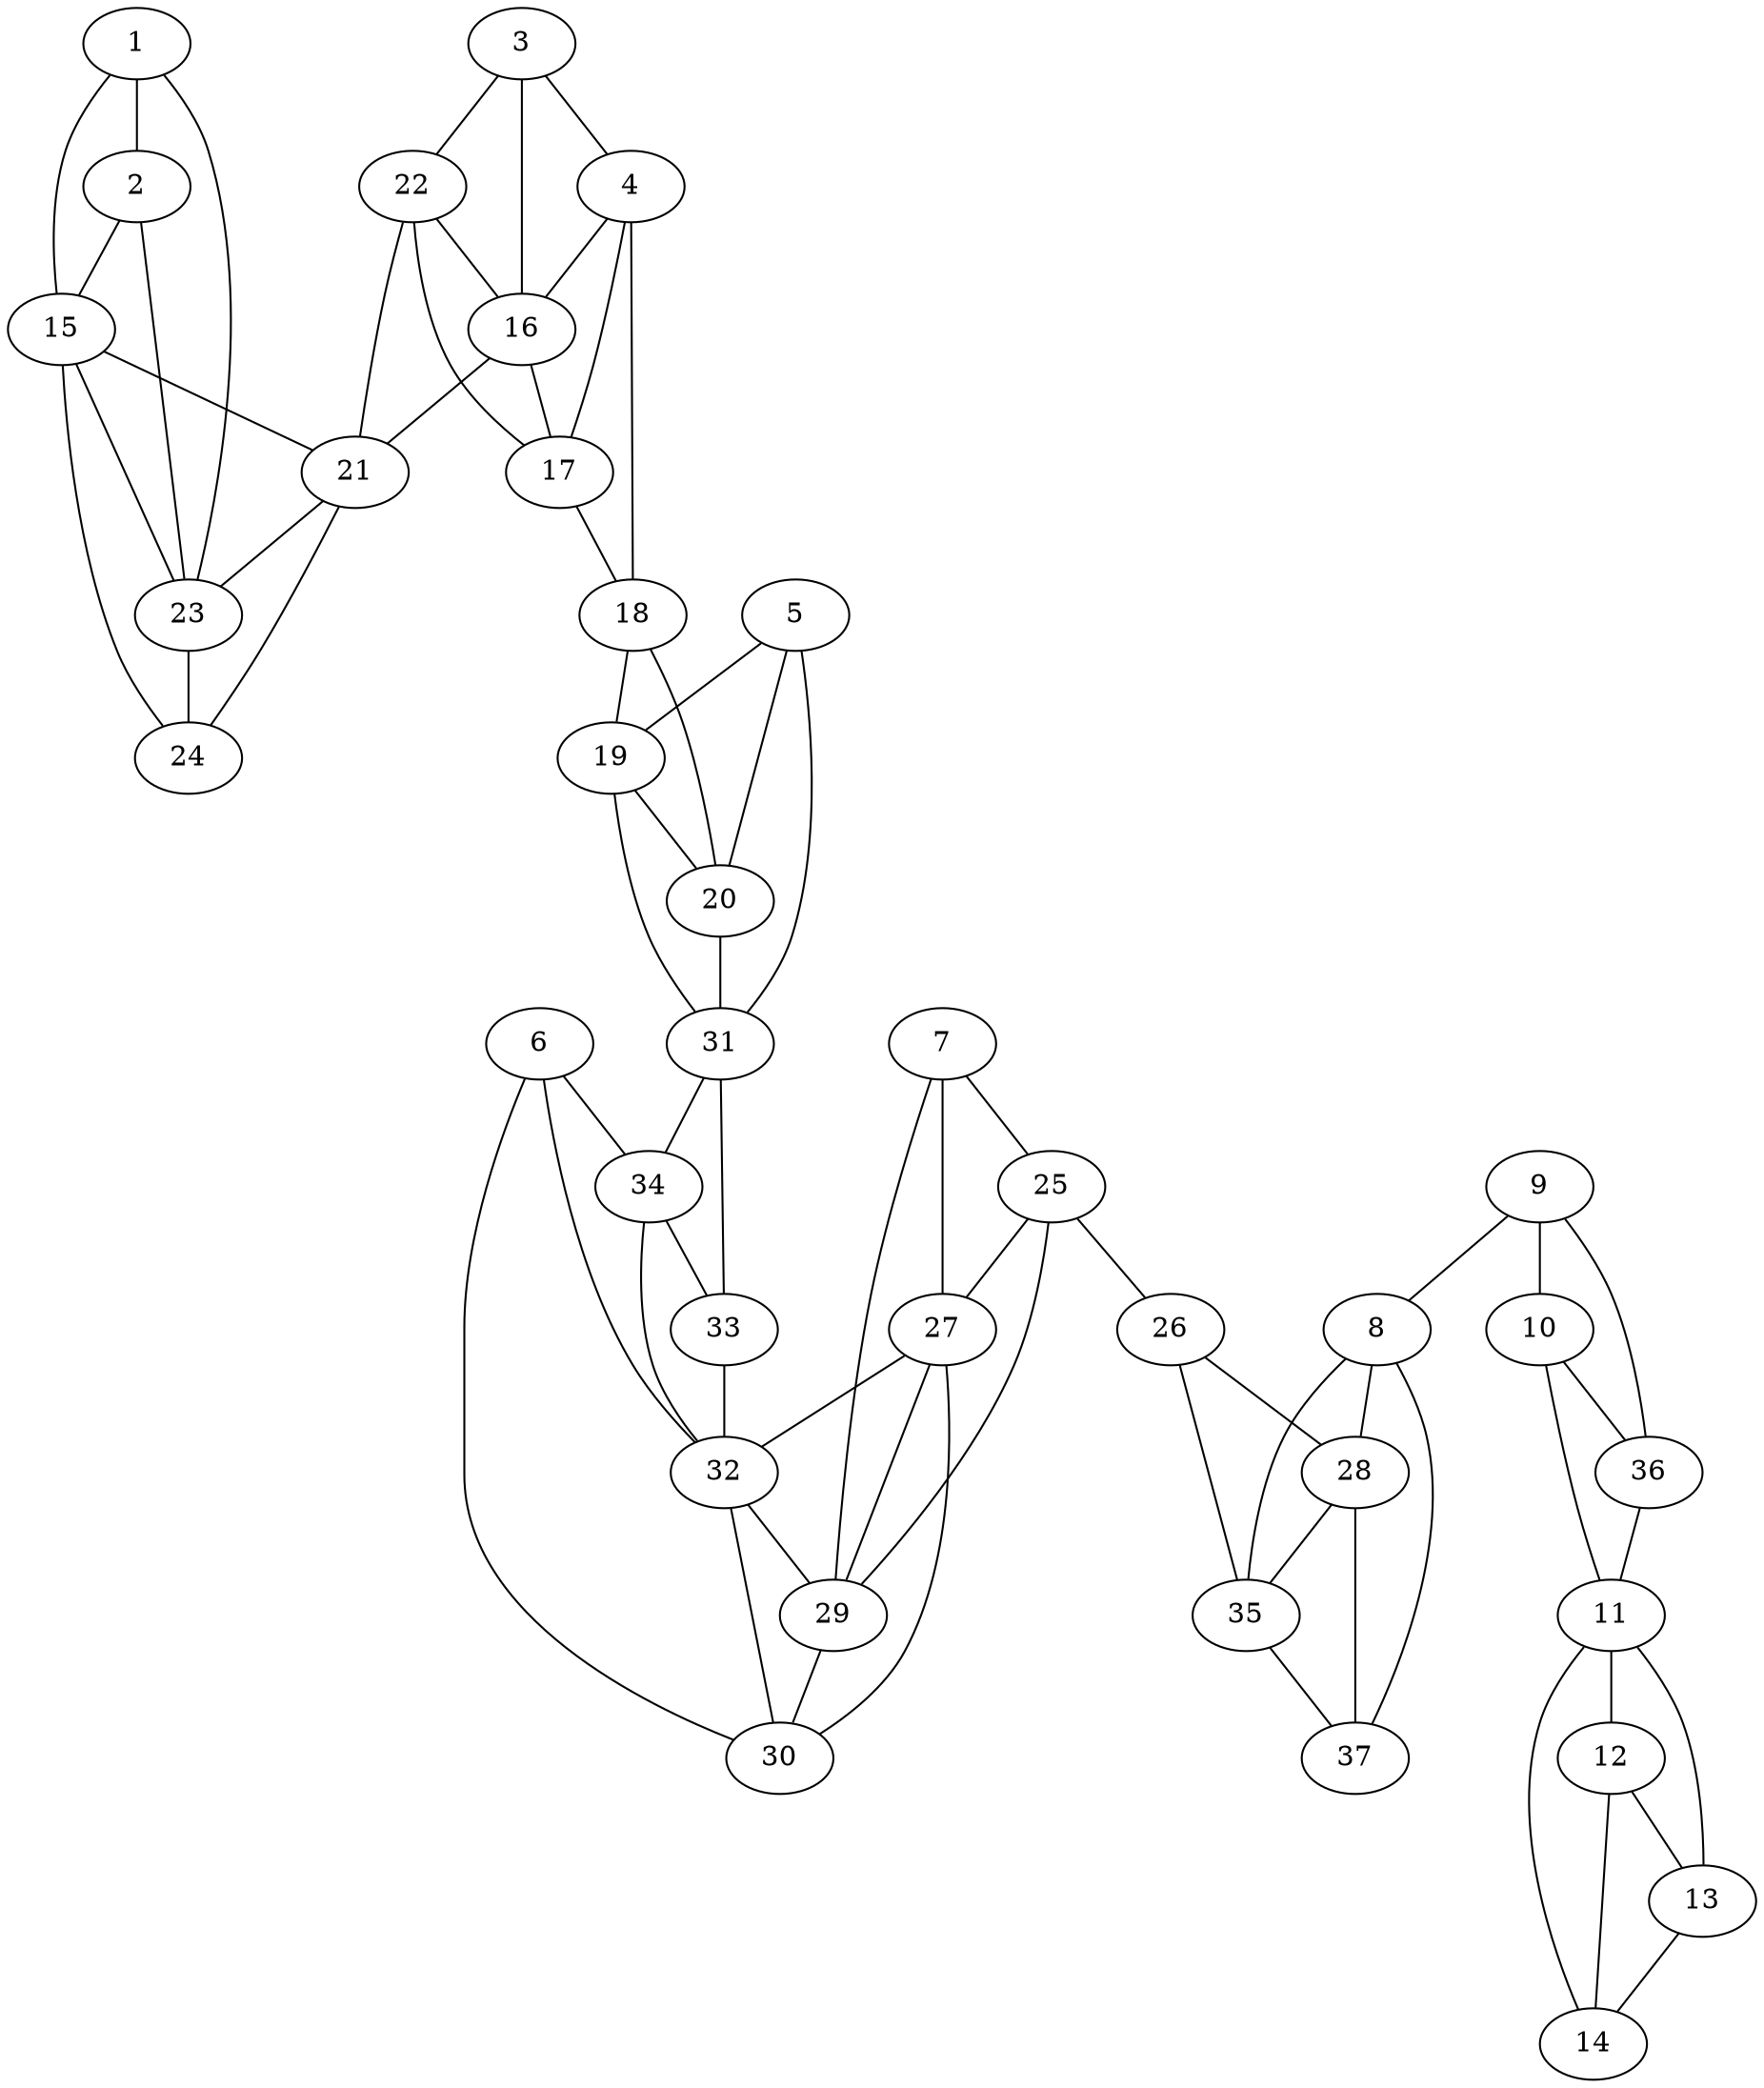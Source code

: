 graph pdb1k3c {
	1	 [aaLength=8,
		sequence=PQELEAYG,
		type=0];
	2	 [aaLength=8,
		sequence=YDLLYQEE,
		type=0];
	1 -- 2	 [distance0="26.90723",
		frequency=1,
		type0=1];
	15	 [aaLength=4,
		sequence=DIVY,
		type=1];
	1 -- 15	 [distance0="60.69291",
		frequency=1,
		type0=2];
	23	 [aaLength=3,
		sequence=GVL,
		type=1];
	1 -- 23	 [distance0="70.41754",
		frequency=1,
		type0=3];
	2 -- 15	 [distance0="53.65105",
		frequency=1,
		type0=2];
	2 -- 23	 [distance0="56.15545",
		distance1="10.0",
		frequency=2,
		type0=3,
		type1=4];
	3	 [aaLength=15,
		sequence=PETWQHLKGLVTRQL,
		type=0];
	4	 [aaLength=10,
		sequence=AWQAHFVKNM,
		type=0];
	3 -- 4	 [distance0="44.92413",
		frequency=1,
		type0=1];
	22	 [aaLength=3,
		sequence=KPL,
		type=1];
	3 -- 22	 [distance0="53.7229",
		frequency=1,
		type0=2];
	16	 [aaLength=9,
		sequence=RLFVVDAFC,
		type=1];
	3 -- 16	 [distance0="56.51681",
		distance1="3.0",
		frequency=2,
		type0=3,
		type1=4];
	17	 [aaLength=7,
		sequence=LSVRFIT,
		type=1];
	4 -- 17	 [distance0="48.86895",
		frequency=1,
		type0=2];
	4 -- 16	 [distance0="54.14955",
		frequency=1,
		type0=3];
	18	 [aaLength=6,
		sequence=FIVMNG,
		type=1];
	4 -- 18	 [distance0="15.0",
		frequency=1,
		type0=4];
	5	 [aaLength=17,
		sequence=GEMKKGMFSMMNYLLPL,
		type=0];
	19	 [aaLength=5,
		sequence=MQLIG,
		type=1];
	5 -- 19	 [distance0="36.50447",
		frequency=1,
		type0=1];
	20	 [aaLength=5,
		sequence=FVAFN,
		type=1];
	5 -- 20	 [distance0="39.91962",
		frequency=1,
		type0=2];
	31	 [aaLength=4,
		sequence=ASMH,
		type=1];
	5 -- 31	 [distance0="40.40515",
		distance1="3.0",
		frequency=2,
		type0=3,
		type1=4];
	6	 [aaLength=6,
		sequence=GKTTLS,
		type=0];
	30	 [aaLength=5,
		sequence=EHGWD,
		type=1];
	6 -- 30	 [distance0="33.8375",
		frequency=1,
		type0=3];
	32	 [aaLength=4,
		sequence=RLIG,
		type=1];
	6 -- 32	 [distance0="31.25662",
		distance1="5.0",
		frequency=2,
		type0=2,
		type1=4];
	34	 [aaLength=5,
		sequence=VAVFF,
		type=1];
	6 -- 34	 [distance0="30.91887",
		frequency=1,
		type0=1];
	7	 [aaLength=6,
		sequence=PEIYNA,
		type=0];
	25	 [aaLength=3,
		sequence=LLE,
		type=1];
	7 -- 25	 [distance0="36.63575",
		distance1="5.0",
		frequency=2,
		type0=1,
		type1=4];
	27	 [aaLength=5,
		sequence=GCYAK,
		type=1];
	7 -- 27	 [distance0="37.64543",
		frequency=1,
		type0=2];
	29	 [aaLength=4,
		sequence=GVFN,
		type=1];
	7 -- 29	 [distance0="40.76982",
		frequency=1,
		type0=3];
	8	 [aaLength=10,
		sequence=ADQTQYHFLS,
		type=0];
	28	 [aaLength=4,
		sequence=SKAG,
		type=1];
	8 -- 28	 [distance0="30.41337",
		frequency=1,
		type0=3];
	35	 [aaLength=7,
		sequence=TKVIFLT,
		type=1];
	8 -- 35	 [distance0="25.23832",
		frequency=1,
		type0=2];
	37	 [aaLength=3,
		sequence=VSR,
		type=1];
	8 -- 37	 [distance0="14.86516",
		frequency=1,
		type0=1];
	9	 [aaLength=15,
		sequence=PTQYAEVLVKRMQAA,
		type=0];
	9 -- 8	 [distance0="42.6346",
		frequency=1,
		type0=3];
	10	 [aaLength=13,
		sequence=SIKDTRAIIDAIL,
		type=0];
	9 -- 10	 [distance0="40.51224",
		frequency=1,
		type0=2];
	36	 [aaLength=6,
		sequence=QAYLVN,
		type=1];
	9 -- 36	 [distance0="26.90816",
		distance1="2.0",
		frequency=2,
		type0=1,
		type1=4];
	10 -- 36	 [distance0="25.58545",
		frequency=1,
		type0=1];
	11	 [aaLength=4,
		sequence=TKIL,
		type=0];
	11 -- 10	 [distance0="41.60886",
		frequency=1,
		type0=2];
	13	 [aaLength=6,
		sequence=PAGAAL,
		type=0];
	11 -- 13	 [distance0="47.77594",
		frequency=1,
		type0=3];
	12	 [aaLength=22,
		sequence=PEQWQEKAETLAKLFIDNFDKY,
		type=0];
	11 -- 12	 [distance0="17.10719",
		distance1="8.0",
		frequency=2,
		type0=1,
		type1=4];
	12 -- 13	 [distance0="32.01077",
		distance1="3.0",
		frequency=2,
		type0=2,
		type1=4];
	14	 [aaLength=3,
		sequence=VAA,
		type=0];
	13 -- 14	 [distance0="11.36612",
		distance1="0.0",
		frequency=2,
		type0=1,
		type1=5];
	14 -- 11	 [distance0="48.92824",
		frequency=1,
		type0=3];
	14 -- 12	 [distance0="34.96605",
		frequency=1,
		type0=2];
	21	 [aaLength=4,
		sequence=KYIV,
		type=1];
	15 -- 21	 [distance0="48.0",
		frequency=1,
		type0=3];
	15 -- 23	 [distance0="25.0",
		frequency=1,
		type0=1];
	24	 [aaLength=3,
		sequence=VAV,
		type=1];
	15 -- 24	 [distance0="33.0",
		frequency=1,
		type0=2];
	16 -- 17	 [distance0="16.0",
		distance1="7.0",
		frequency=2,
		type0=1,
		type1=4];
	16 -- 21	 [distance0="47.0",
		frequency=1,
		type0=3];
	17 -- 22	 [distance0="38.0",
		frequency=1,
		type0=3];
	17 -- 18	 [distance0="34.0",
		frequency=1,
		type0=2];
	18 -- 19	 [distance0="32.0",
		frequency=1,
		type0=2];
	18 -- 20	 [distance0="23.0",
		distance1="17.0",
		frequency=2,
		type0=1,
		type1=4];
	19 -- 20	 [distance0="9.0",
		frequency=1,
		type0=1];
	19 -- 31	 [distance0="30.0",
		frequency=1,
		type0=2];
	20 -- 31	 [distance0="39.0",
		frequency=1,
		type0=3];
	21 -- 23	 [distance0="23.0",
		frequency=1,
		type0=2];
	21 -- 24	 [distance0="15.0",
		frequency=1,
		type0=1];
	22 -- 16	 [distance0="22.0",
		frequency=1,
		type0=1];
	22 -- 21	 [distance0="25.0",
		frequency=1,
		type0=2];
	23 -- 24	 [distance0="8.0",
		distance1="5.0",
		frequency=2,
		type0=1,
		type1=4];
	26	 [aaLength=4,
		sequence=RVSY,
		type=1];
	25 -- 26	 [distance0="24.0",
		distance1="21.0",
		frequency=2,
		type0=1,
		type1=4];
	25 -- 27	 [distance0="25.0",
		frequency=1,
		type0=2];
	25 -- 29	 [distance0="32.0",
		frequency=1,
		type0=3];
	26 -- 28	 [distance0="16.0",
		distance1="12.0",
		frequency=2,
		type0=1,
		type1=4];
	26 -- 35	 [distance0="22.0",
		frequency=1,
		type0=2];
	27 -- 29	 [distance0="7.0",
		frequency=1,
		type0=1];
	27 -- 30	 [distance0="14.0",
		frequency=1,
		type0=2];
	27 -- 32	 [distance0="20.0",
		frequency=1,
		type0=3];
	28 -- 35	 [distance0="6.0",
		distance1="2.0",
		frequency=2,
		type0=1,
		type1=4];
	28 -- 37	 [distance0="22.0",
		frequency=1,
		type0=3];
	29 -- 30	 [distance0="7.0",
		frequency=1,
		type0=2];
	30 -- 32	 [distance0="6.0",
		frequency=1,
		type0=1];
	33	 [aaLength=4,
		sequence=SANV,
		type=1];
	31 -- 33	 [distance0="5.0",
		distance1="1.0",
		frequency=2,
		type0=1,
		type1=4];
	31 -- 34	 [distance0="14.0",
		frequency=1,
		type0=2];
	32 -- 29	 [distance0="13.0",
		frequency=1,
		type0=2];
	33 -- 32	 [distance0="30.0",
		frequency=1,
		type0=3];
	34 -- 32	 [distance0="21.0",
		frequency=1,
		type0=3];
	34 -- 33	 [distance0="9.0",
		frequency=1,
		type0=1];
	35 -- 37	 [distance0="16.0",
		distance1="9.0",
		frequency=2,
		type0=2,
		type1=4];
	36 -- 11	 [distance0="60.35766",
		frequency=1,
		type0=3];
}
